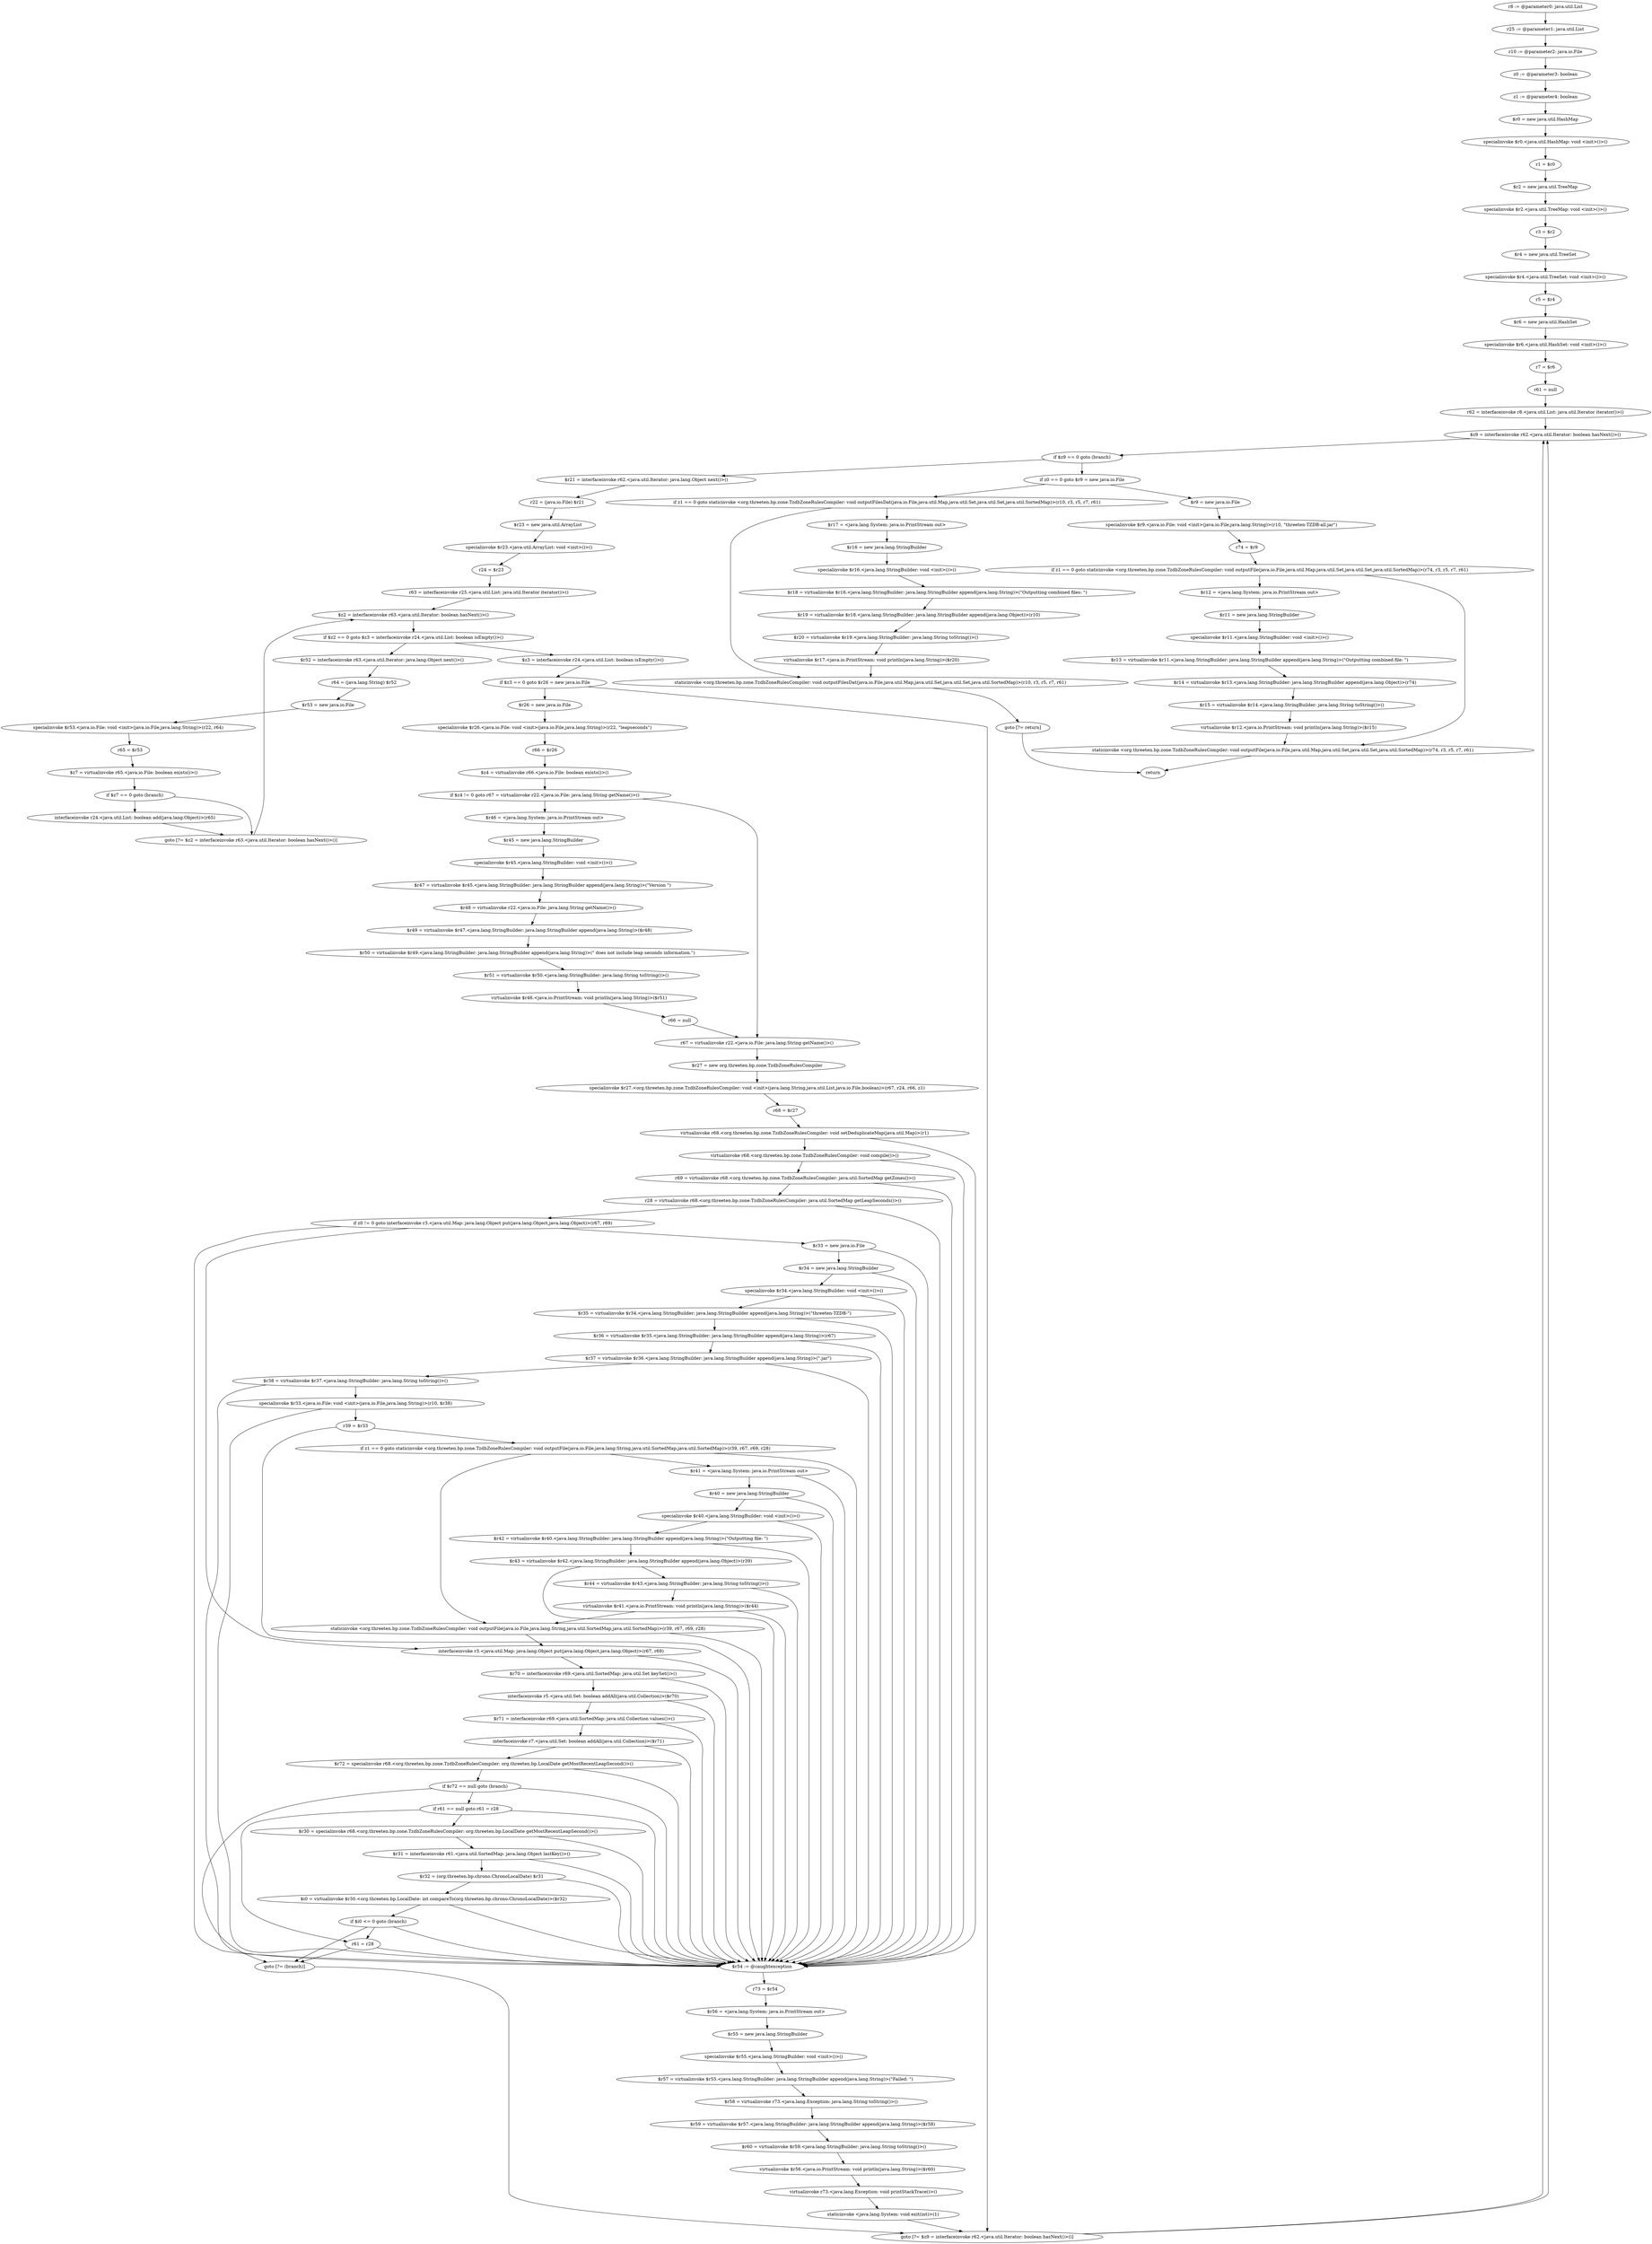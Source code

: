 digraph "unitGraph" {
    "r8 := @parameter0: java.util.List"
    "r25 := @parameter1: java.util.List"
    "r10 := @parameter2: java.io.File"
    "z0 := @parameter3: boolean"
    "z1 := @parameter4: boolean"
    "$r0 = new java.util.HashMap"
    "specialinvoke $r0.<java.util.HashMap: void <init>()>()"
    "r1 = $r0"
    "$r2 = new java.util.TreeMap"
    "specialinvoke $r2.<java.util.TreeMap: void <init>()>()"
    "r3 = $r2"
    "$r4 = new java.util.TreeSet"
    "specialinvoke $r4.<java.util.TreeSet: void <init>()>()"
    "r5 = $r4"
    "$r6 = new java.util.HashSet"
    "specialinvoke $r6.<java.util.HashSet: void <init>()>()"
    "r7 = $r6"
    "r61 = null"
    "r62 = interfaceinvoke r8.<java.util.List: java.util.Iterator iterator()>()"
    "$z9 = interfaceinvoke r62.<java.util.Iterator: boolean hasNext()>()"
    "if $z9 == 0 goto (branch)"
    "$r21 = interfaceinvoke r62.<java.util.Iterator: java.lang.Object next()>()"
    "r22 = (java.io.File) $r21"
    "$r23 = new java.util.ArrayList"
    "specialinvoke $r23.<java.util.ArrayList: void <init>()>()"
    "r24 = $r23"
    "r63 = interfaceinvoke r25.<java.util.List: java.util.Iterator iterator()>()"
    "$z2 = interfaceinvoke r63.<java.util.Iterator: boolean hasNext()>()"
    "if $z2 == 0 goto $z3 = interfaceinvoke r24.<java.util.List: boolean isEmpty()>()"
    "$r52 = interfaceinvoke r63.<java.util.Iterator: java.lang.Object next()>()"
    "r64 = (java.lang.String) $r52"
    "$r53 = new java.io.File"
    "specialinvoke $r53.<java.io.File: void <init>(java.io.File,java.lang.String)>(r22, r64)"
    "r65 = $r53"
    "$z7 = virtualinvoke r65.<java.io.File: boolean exists()>()"
    "if $z7 == 0 goto (branch)"
    "interfaceinvoke r24.<java.util.List: boolean add(java.lang.Object)>(r65)"
    "goto [?= $z2 = interfaceinvoke r63.<java.util.Iterator: boolean hasNext()>()]"
    "$z3 = interfaceinvoke r24.<java.util.List: boolean isEmpty()>()"
    "if $z3 == 0 goto $r26 = new java.io.File"
    "goto [?= $z9 = interfaceinvoke r62.<java.util.Iterator: boolean hasNext()>()]"
    "$r26 = new java.io.File"
    "specialinvoke $r26.<java.io.File: void <init>(java.io.File,java.lang.String)>(r22, \"leapseconds\")"
    "r66 = $r26"
    "$z4 = virtualinvoke r66.<java.io.File: boolean exists()>()"
    "if $z4 != 0 goto r67 = virtualinvoke r22.<java.io.File: java.lang.String getName()>()"
    "$r46 = <java.lang.System: java.io.PrintStream out>"
    "$r45 = new java.lang.StringBuilder"
    "specialinvoke $r45.<java.lang.StringBuilder: void <init>()>()"
    "$r47 = virtualinvoke $r45.<java.lang.StringBuilder: java.lang.StringBuilder append(java.lang.String)>(\"Version \")"
    "$r48 = virtualinvoke r22.<java.io.File: java.lang.String getName()>()"
    "$r49 = virtualinvoke $r47.<java.lang.StringBuilder: java.lang.StringBuilder append(java.lang.String)>($r48)"
    "$r50 = virtualinvoke $r49.<java.lang.StringBuilder: java.lang.StringBuilder append(java.lang.String)>(\" does not include leap seconds information.\")"
    "$r51 = virtualinvoke $r50.<java.lang.StringBuilder: java.lang.String toString()>()"
    "virtualinvoke $r46.<java.io.PrintStream: void println(java.lang.String)>($r51)"
    "r66 = null"
    "r67 = virtualinvoke r22.<java.io.File: java.lang.String getName()>()"
    "$r27 = new org.threeten.bp.zone.TzdbZoneRulesCompiler"
    "specialinvoke $r27.<org.threeten.bp.zone.TzdbZoneRulesCompiler: void <init>(java.lang.String,java.util.List,java.io.File,boolean)>(r67, r24, r66, z1)"
    "r68 = $r27"
    "virtualinvoke r68.<org.threeten.bp.zone.TzdbZoneRulesCompiler: void setDeduplicateMap(java.util.Map)>(r1)"
    "virtualinvoke r68.<org.threeten.bp.zone.TzdbZoneRulesCompiler: void compile()>()"
    "r69 = virtualinvoke r68.<org.threeten.bp.zone.TzdbZoneRulesCompiler: java.util.SortedMap getZones()>()"
    "r28 = virtualinvoke r68.<org.threeten.bp.zone.TzdbZoneRulesCompiler: java.util.SortedMap getLeapSeconds()>()"
    "if z0 != 0 goto interfaceinvoke r3.<java.util.Map: java.lang.Object put(java.lang.Object,java.lang.Object)>(r67, r69)"
    "$r33 = new java.io.File"
    "$r34 = new java.lang.StringBuilder"
    "specialinvoke $r34.<java.lang.StringBuilder: void <init>()>()"
    "$r35 = virtualinvoke $r34.<java.lang.StringBuilder: java.lang.StringBuilder append(java.lang.String)>(\"threeten-TZDB-\")"
    "$r36 = virtualinvoke $r35.<java.lang.StringBuilder: java.lang.StringBuilder append(java.lang.String)>(r67)"
    "$r37 = virtualinvoke $r36.<java.lang.StringBuilder: java.lang.StringBuilder append(java.lang.String)>(\".jar\")"
    "$r38 = virtualinvoke $r37.<java.lang.StringBuilder: java.lang.String toString()>()"
    "specialinvoke $r33.<java.io.File: void <init>(java.io.File,java.lang.String)>(r10, $r38)"
    "r39 = $r33"
    "if z1 == 0 goto staticinvoke <org.threeten.bp.zone.TzdbZoneRulesCompiler: void outputFile(java.io.File,java.lang.String,java.util.SortedMap,java.util.SortedMap)>(r39, r67, r69, r28)"
    "$r41 = <java.lang.System: java.io.PrintStream out>"
    "$r40 = new java.lang.StringBuilder"
    "specialinvoke $r40.<java.lang.StringBuilder: void <init>()>()"
    "$r42 = virtualinvoke $r40.<java.lang.StringBuilder: java.lang.StringBuilder append(java.lang.String)>(\"Outputting file: \")"
    "$r43 = virtualinvoke $r42.<java.lang.StringBuilder: java.lang.StringBuilder append(java.lang.Object)>(r39)"
    "$r44 = virtualinvoke $r43.<java.lang.StringBuilder: java.lang.String toString()>()"
    "virtualinvoke $r41.<java.io.PrintStream: void println(java.lang.String)>($r44)"
    "staticinvoke <org.threeten.bp.zone.TzdbZoneRulesCompiler: void outputFile(java.io.File,java.lang.String,java.util.SortedMap,java.util.SortedMap)>(r39, r67, r69, r28)"
    "interfaceinvoke r3.<java.util.Map: java.lang.Object put(java.lang.Object,java.lang.Object)>(r67, r69)"
    "$r70 = interfaceinvoke r69.<java.util.SortedMap: java.util.Set keySet()>()"
    "interfaceinvoke r5.<java.util.Set: boolean addAll(java.util.Collection)>($r70)"
    "$r71 = interfaceinvoke r69.<java.util.SortedMap: java.util.Collection values()>()"
    "interfaceinvoke r7.<java.util.Set: boolean addAll(java.util.Collection)>($r71)"
    "$r72 = specialinvoke r68.<org.threeten.bp.zone.TzdbZoneRulesCompiler: org.threeten.bp.LocalDate getMostRecentLeapSecond()>()"
    "if $r72 == null goto (branch)"
    "if r61 == null goto r61 = r28"
    "$r30 = specialinvoke r68.<org.threeten.bp.zone.TzdbZoneRulesCompiler: org.threeten.bp.LocalDate getMostRecentLeapSecond()>()"
    "$r31 = interfaceinvoke r61.<java.util.SortedMap: java.lang.Object lastKey()>()"
    "$r32 = (org.threeten.bp.chrono.ChronoLocalDate) $r31"
    "$i0 = virtualinvoke $r30.<org.threeten.bp.LocalDate: int compareTo(org.threeten.bp.chrono.ChronoLocalDate)>($r32)"
    "if $i0 <= 0 goto (branch)"
    "r61 = r28"
    "goto [?= (branch)]"
    "$r54 := @caughtexception"
    "r73 = $r54"
    "$r56 = <java.lang.System: java.io.PrintStream out>"
    "$r55 = new java.lang.StringBuilder"
    "specialinvoke $r55.<java.lang.StringBuilder: void <init>()>()"
    "$r57 = virtualinvoke $r55.<java.lang.StringBuilder: java.lang.StringBuilder append(java.lang.String)>(\"Failed: \")"
    "$r58 = virtualinvoke r73.<java.lang.Exception: java.lang.String toString()>()"
    "$r59 = virtualinvoke $r57.<java.lang.StringBuilder: java.lang.StringBuilder append(java.lang.String)>($r58)"
    "$r60 = virtualinvoke $r59.<java.lang.StringBuilder: java.lang.String toString()>()"
    "virtualinvoke $r56.<java.io.PrintStream: void println(java.lang.String)>($r60)"
    "virtualinvoke r73.<java.lang.Exception: void printStackTrace()>()"
    "staticinvoke <java.lang.System: void exit(int)>(1)"
    "if z0 == 0 goto $r9 = new java.io.File"
    "if z1 == 0 goto staticinvoke <org.threeten.bp.zone.TzdbZoneRulesCompiler: void outputFilesDat(java.io.File,java.util.Map,java.util.Set,java.util.Set,java.util.SortedMap)>(r10, r3, r5, r7, r61)"
    "$r17 = <java.lang.System: java.io.PrintStream out>"
    "$r16 = new java.lang.StringBuilder"
    "specialinvoke $r16.<java.lang.StringBuilder: void <init>()>()"
    "$r18 = virtualinvoke $r16.<java.lang.StringBuilder: java.lang.StringBuilder append(java.lang.String)>(\"Outputting combined files: \")"
    "$r19 = virtualinvoke $r18.<java.lang.StringBuilder: java.lang.StringBuilder append(java.lang.Object)>(r10)"
    "$r20 = virtualinvoke $r19.<java.lang.StringBuilder: java.lang.String toString()>()"
    "virtualinvoke $r17.<java.io.PrintStream: void println(java.lang.String)>($r20)"
    "staticinvoke <org.threeten.bp.zone.TzdbZoneRulesCompiler: void outputFilesDat(java.io.File,java.util.Map,java.util.Set,java.util.Set,java.util.SortedMap)>(r10, r3, r5, r7, r61)"
    "goto [?= return]"
    "$r9 = new java.io.File"
    "specialinvoke $r9.<java.io.File: void <init>(java.io.File,java.lang.String)>(r10, \"threeten-TZDB-all.jar\")"
    "r74 = $r9"
    "if z1 == 0 goto staticinvoke <org.threeten.bp.zone.TzdbZoneRulesCompiler: void outputFile(java.io.File,java.util.Map,java.util.Set,java.util.Set,java.util.SortedMap)>(r74, r3, r5, r7, r61)"
    "$r12 = <java.lang.System: java.io.PrintStream out>"
    "$r11 = new java.lang.StringBuilder"
    "specialinvoke $r11.<java.lang.StringBuilder: void <init>()>()"
    "$r13 = virtualinvoke $r11.<java.lang.StringBuilder: java.lang.StringBuilder append(java.lang.String)>(\"Outputting combined file: \")"
    "$r14 = virtualinvoke $r13.<java.lang.StringBuilder: java.lang.StringBuilder append(java.lang.Object)>(r74)"
    "$r15 = virtualinvoke $r14.<java.lang.StringBuilder: java.lang.String toString()>()"
    "virtualinvoke $r12.<java.io.PrintStream: void println(java.lang.String)>($r15)"
    "staticinvoke <org.threeten.bp.zone.TzdbZoneRulesCompiler: void outputFile(java.io.File,java.util.Map,java.util.Set,java.util.Set,java.util.SortedMap)>(r74, r3, r5, r7, r61)"
    "return"
    "r8 := @parameter0: java.util.List"->"r25 := @parameter1: java.util.List";
    "r25 := @parameter1: java.util.List"->"r10 := @parameter2: java.io.File";
    "r10 := @parameter2: java.io.File"->"z0 := @parameter3: boolean";
    "z0 := @parameter3: boolean"->"z1 := @parameter4: boolean";
    "z1 := @parameter4: boolean"->"$r0 = new java.util.HashMap";
    "$r0 = new java.util.HashMap"->"specialinvoke $r0.<java.util.HashMap: void <init>()>()";
    "specialinvoke $r0.<java.util.HashMap: void <init>()>()"->"r1 = $r0";
    "r1 = $r0"->"$r2 = new java.util.TreeMap";
    "$r2 = new java.util.TreeMap"->"specialinvoke $r2.<java.util.TreeMap: void <init>()>()";
    "specialinvoke $r2.<java.util.TreeMap: void <init>()>()"->"r3 = $r2";
    "r3 = $r2"->"$r4 = new java.util.TreeSet";
    "$r4 = new java.util.TreeSet"->"specialinvoke $r4.<java.util.TreeSet: void <init>()>()";
    "specialinvoke $r4.<java.util.TreeSet: void <init>()>()"->"r5 = $r4";
    "r5 = $r4"->"$r6 = new java.util.HashSet";
    "$r6 = new java.util.HashSet"->"specialinvoke $r6.<java.util.HashSet: void <init>()>()";
    "specialinvoke $r6.<java.util.HashSet: void <init>()>()"->"r7 = $r6";
    "r7 = $r6"->"r61 = null";
    "r61 = null"->"r62 = interfaceinvoke r8.<java.util.List: java.util.Iterator iterator()>()";
    "r62 = interfaceinvoke r8.<java.util.List: java.util.Iterator iterator()>()"->"$z9 = interfaceinvoke r62.<java.util.Iterator: boolean hasNext()>()";
    "$z9 = interfaceinvoke r62.<java.util.Iterator: boolean hasNext()>()"->"if $z9 == 0 goto (branch)";
    "if $z9 == 0 goto (branch)"->"$r21 = interfaceinvoke r62.<java.util.Iterator: java.lang.Object next()>()";
    "if $z9 == 0 goto (branch)"->"if z0 == 0 goto $r9 = new java.io.File";
    "$r21 = interfaceinvoke r62.<java.util.Iterator: java.lang.Object next()>()"->"r22 = (java.io.File) $r21";
    "r22 = (java.io.File) $r21"->"$r23 = new java.util.ArrayList";
    "$r23 = new java.util.ArrayList"->"specialinvoke $r23.<java.util.ArrayList: void <init>()>()";
    "specialinvoke $r23.<java.util.ArrayList: void <init>()>()"->"r24 = $r23";
    "r24 = $r23"->"r63 = interfaceinvoke r25.<java.util.List: java.util.Iterator iterator()>()";
    "r63 = interfaceinvoke r25.<java.util.List: java.util.Iterator iterator()>()"->"$z2 = interfaceinvoke r63.<java.util.Iterator: boolean hasNext()>()";
    "$z2 = interfaceinvoke r63.<java.util.Iterator: boolean hasNext()>()"->"if $z2 == 0 goto $z3 = interfaceinvoke r24.<java.util.List: boolean isEmpty()>()";
    "if $z2 == 0 goto $z3 = interfaceinvoke r24.<java.util.List: boolean isEmpty()>()"->"$r52 = interfaceinvoke r63.<java.util.Iterator: java.lang.Object next()>()";
    "if $z2 == 0 goto $z3 = interfaceinvoke r24.<java.util.List: boolean isEmpty()>()"->"$z3 = interfaceinvoke r24.<java.util.List: boolean isEmpty()>()";
    "$r52 = interfaceinvoke r63.<java.util.Iterator: java.lang.Object next()>()"->"r64 = (java.lang.String) $r52";
    "r64 = (java.lang.String) $r52"->"$r53 = new java.io.File";
    "$r53 = new java.io.File"->"specialinvoke $r53.<java.io.File: void <init>(java.io.File,java.lang.String)>(r22, r64)";
    "specialinvoke $r53.<java.io.File: void <init>(java.io.File,java.lang.String)>(r22, r64)"->"r65 = $r53";
    "r65 = $r53"->"$z7 = virtualinvoke r65.<java.io.File: boolean exists()>()";
    "$z7 = virtualinvoke r65.<java.io.File: boolean exists()>()"->"if $z7 == 0 goto (branch)";
    "if $z7 == 0 goto (branch)"->"interfaceinvoke r24.<java.util.List: boolean add(java.lang.Object)>(r65)";
    "if $z7 == 0 goto (branch)"->"goto [?= $z2 = interfaceinvoke r63.<java.util.Iterator: boolean hasNext()>()]";
    "interfaceinvoke r24.<java.util.List: boolean add(java.lang.Object)>(r65)"->"goto [?= $z2 = interfaceinvoke r63.<java.util.Iterator: boolean hasNext()>()]";
    "goto [?= $z2 = interfaceinvoke r63.<java.util.Iterator: boolean hasNext()>()]"->"$z2 = interfaceinvoke r63.<java.util.Iterator: boolean hasNext()>()";
    "$z3 = interfaceinvoke r24.<java.util.List: boolean isEmpty()>()"->"if $z3 == 0 goto $r26 = new java.io.File";
    "if $z3 == 0 goto $r26 = new java.io.File"->"goto [?= $z9 = interfaceinvoke r62.<java.util.Iterator: boolean hasNext()>()]";
    "if $z3 == 0 goto $r26 = new java.io.File"->"$r26 = new java.io.File";
    "goto [?= $z9 = interfaceinvoke r62.<java.util.Iterator: boolean hasNext()>()]"->"$z9 = interfaceinvoke r62.<java.util.Iterator: boolean hasNext()>()";
    "$r26 = new java.io.File"->"specialinvoke $r26.<java.io.File: void <init>(java.io.File,java.lang.String)>(r22, \"leapseconds\")";
    "specialinvoke $r26.<java.io.File: void <init>(java.io.File,java.lang.String)>(r22, \"leapseconds\")"->"r66 = $r26";
    "r66 = $r26"->"$z4 = virtualinvoke r66.<java.io.File: boolean exists()>()";
    "$z4 = virtualinvoke r66.<java.io.File: boolean exists()>()"->"if $z4 != 0 goto r67 = virtualinvoke r22.<java.io.File: java.lang.String getName()>()";
    "if $z4 != 0 goto r67 = virtualinvoke r22.<java.io.File: java.lang.String getName()>()"->"$r46 = <java.lang.System: java.io.PrintStream out>";
    "if $z4 != 0 goto r67 = virtualinvoke r22.<java.io.File: java.lang.String getName()>()"->"r67 = virtualinvoke r22.<java.io.File: java.lang.String getName()>()";
    "$r46 = <java.lang.System: java.io.PrintStream out>"->"$r45 = new java.lang.StringBuilder";
    "$r45 = new java.lang.StringBuilder"->"specialinvoke $r45.<java.lang.StringBuilder: void <init>()>()";
    "specialinvoke $r45.<java.lang.StringBuilder: void <init>()>()"->"$r47 = virtualinvoke $r45.<java.lang.StringBuilder: java.lang.StringBuilder append(java.lang.String)>(\"Version \")";
    "$r47 = virtualinvoke $r45.<java.lang.StringBuilder: java.lang.StringBuilder append(java.lang.String)>(\"Version \")"->"$r48 = virtualinvoke r22.<java.io.File: java.lang.String getName()>()";
    "$r48 = virtualinvoke r22.<java.io.File: java.lang.String getName()>()"->"$r49 = virtualinvoke $r47.<java.lang.StringBuilder: java.lang.StringBuilder append(java.lang.String)>($r48)";
    "$r49 = virtualinvoke $r47.<java.lang.StringBuilder: java.lang.StringBuilder append(java.lang.String)>($r48)"->"$r50 = virtualinvoke $r49.<java.lang.StringBuilder: java.lang.StringBuilder append(java.lang.String)>(\" does not include leap seconds information.\")";
    "$r50 = virtualinvoke $r49.<java.lang.StringBuilder: java.lang.StringBuilder append(java.lang.String)>(\" does not include leap seconds information.\")"->"$r51 = virtualinvoke $r50.<java.lang.StringBuilder: java.lang.String toString()>()";
    "$r51 = virtualinvoke $r50.<java.lang.StringBuilder: java.lang.String toString()>()"->"virtualinvoke $r46.<java.io.PrintStream: void println(java.lang.String)>($r51)";
    "virtualinvoke $r46.<java.io.PrintStream: void println(java.lang.String)>($r51)"->"r66 = null";
    "r66 = null"->"r67 = virtualinvoke r22.<java.io.File: java.lang.String getName()>()";
    "r67 = virtualinvoke r22.<java.io.File: java.lang.String getName()>()"->"$r27 = new org.threeten.bp.zone.TzdbZoneRulesCompiler";
    "$r27 = new org.threeten.bp.zone.TzdbZoneRulesCompiler"->"specialinvoke $r27.<org.threeten.bp.zone.TzdbZoneRulesCompiler: void <init>(java.lang.String,java.util.List,java.io.File,boolean)>(r67, r24, r66, z1)";
    "specialinvoke $r27.<org.threeten.bp.zone.TzdbZoneRulesCompiler: void <init>(java.lang.String,java.util.List,java.io.File,boolean)>(r67, r24, r66, z1)"->"r68 = $r27";
    "r68 = $r27"->"virtualinvoke r68.<org.threeten.bp.zone.TzdbZoneRulesCompiler: void setDeduplicateMap(java.util.Map)>(r1)";
    "virtualinvoke r68.<org.threeten.bp.zone.TzdbZoneRulesCompiler: void setDeduplicateMap(java.util.Map)>(r1)"->"virtualinvoke r68.<org.threeten.bp.zone.TzdbZoneRulesCompiler: void compile()>()";
    "virtualinvoke r68.<org.threeten.bp.zone.TzdbZoneRulesCompiler: void setDeduplicateMap(java.util.Map)>(r1)"->"$r54 := @caughtexception";
    "virtualinvoke r68.<org.threeten.bp.zone.TzdbZoneRulesCompiler: void compile()>()"->"r69 = virtualinvoke r68.<org.threeten.bp.zone.TzdbZoneRulesCompiler: java.util.SortedMap getZones()>()";
    "virtualinvoke r68.<org.threeten.bp.zone.TzdbZoneRulesCompiler: void compile()>()"->"$r54 := @caughtexception";
    "r69 = virtualinvoke r68.<org.threeten.bp.zone.TzdbZoneRulesCompiler: java.util.SortedMap getZones()>()"->"r28 = virtualinvoke r68.<org.threeten.bp.zone.TzdbZoneRulesCompiler: java.util.SortedMap getLeapSeconds()>()";
    "r69 = virtualinvoke r68.<org.threeten.bp.zone.TzdbZoneRulesCompiler: java.util.SortedMap getZones()>()"->"$r54 := @caughtexception";
    "r28 = virtualinvoke r68.<org.threeten.bp.zone.TzdbZoneRulesCompiler: java.util.SortedMap getLeapSeconds()>()"->"if z0 != 0 goto interfaceinvoke r3.<java.util.Map: java.lang.Object put(java.lang.Object,java.lang.Object)>(r67, r69)";
    "r28 = virtualinvoke r68.<org.threeten.bp.zone.TzdbZoneRulesCompiler: java.util.SortedMap getLeapSeconds()>()"->"$r54 := @caughtexception";
    "if z0 != 0 goto interfaceinvoke r3.<java.util.Map: java.lang.Object put(java.lang.Object,java.lang.Object)>(r67, r69)"->"$r33 = new java.io.File";
    "if z0 != 0 goto interfaceinvoke r3.<java.util.Map: java.lang.Object put(java.lang.Object,java.lang.Object)>(r67, r69)"->"interfaceinvoke r3.<java.util.Map: java.lang.Object put(java.lang.Object,java.lang.Object)>(r67, r69)";
    "if z0 != 0 goto interfaceinvoke r3.<java.util.Map: java.lang.Object put(java.lang.Object,java.lang.Object)>(r67, r69)"->"$r54 := @caughtexception";
    "$r33 = new java.io.File"->"$r34 = new java.lang.StringBuilder";
    "$r33 = new java.io.File"->"$r54 := @caughtexception";
    "$r34 = new java.lang.StringBuilder"->"specialinvoke $r34.<java.lang.StringBuilder: void <init>()>()";
    "$r34 = new java.lang.StringBuilder"->"$r54 := @caughtexception";
    "specialinvoke $r34.<java.lang.StringBuilder: void <init>()>()"->"$r35 = virtualinvoke $r34.<java.lang.StringBuilder: java.lang.StringBuilder append(java.lang.String)>(\"threeten-TZDB-\")";
    "specialinvoke $r34.<java.lang.StringBuilder: void <init>()>()"->"$r54 := @caughtexception";
    "$r35 = virtualinvoke $r34.<java.lang.StringBuilder: java.lang.StringBuilder append(java.lang.String)>(\"threeten-TZDB-\")"->"$r36 = virtualinvoke $r35.<java.lang.StringBuilder: java.lang.StringBuilder append(java.lang.String)>(r67)";
    "$r35 = virtualinvoke $r34.<java.lang.StringBuilder: java.lang.StringBuilder append(java.lang.String)>(\"threeten-TZDB-\")"->"$r54 := @caughtexception";
    "$r36 = virtualinvoke $r35.<java.lang.StringBuilder: java.lang.StringBuilder append(java.lang.String)>(r67)"->"$r37 = virtualinvoke $r36.<java.lang.StringBuilder: java.lang.StringBuilder append(java.lang.String)>(\".jar\")";
    "$r36 = virtualinvoke $r35.<java.lang.StringBuilder: java.lang.StringBuilder append(java.lang.String)>(r67)"->"$r54 := @caughtexception";
    "$r37 = virtualinvoke $r36.<java.lang.StringBuilder: java.lang.StringBuilder append(java.lang.String)>(\".jar\")"->"$r38 = virtualinvoke $r37.<java.lang.StringBuilder: java.lang.String toString()>()";
    "$r37 = virtualinvoke $r36.<java.lang.StringBuilder: java.lang.StringBuilder append(java.lang.String)>(\".jar\")"->"$r54 := @caughtexception";
    "$r38 = virtualinvoke $r37.<java.lang.StringBuilder: java.lang.String toString()>()"->"specialinvoke $r33.<java.io.File: void <init>(java.io.File,java.lang.String)>(r10, $r38)";
    "$r38 = virtualinvoke $r37.<java.lang.StringBuilder: java.lang.String toString()>()"->"$r54 := @caughtexception";
    "specialinvoke $r33.<java.io.File: void <init>(java.io.File,java.lang.String)>(r10, $r38)"->"r39 = $r33";
    "specialinvoke $r33.<java.io.File: void <init>(java.io.File,java.lang.String)>(r10, $r38)"->"$r54 := @caughtexception";
    "r39 = $r33"->"if z1 == 0 goto staticinvoke <org.threeten.bp.zone.TzdbZoneRulesCompiler: void outputFile(java.io.File,java.lang.String,java.util.SortedMap,java.util.SortedMap)>(r39, r67, r69, r28)";
    "r39 = $r33"->"$r54 := @caughtexception";
    "if z1 == 0 goto staticinvoke <org.threeten.bp.zone.TzdbZoneRulesCompiler: void outputFile(java.io.File,java.lang.String,java.util.SortedMap,java.util.SortedMap)>(r39, r67, r69, r28)"->"$r41 = <java.lang.System: java.io.PrintStream out>";
    "if z1 == 0 goto staticinvoke <org.threeten.bp.zone.TzdbZoneRulesCompiler: void outputFile(java.io.File,java.lang.String,java.util.SortedMap,java.util.SortedMap)>(r39, r67, r69, r28)"->"staticinvoke <org.threeten.bp.zone.TzdbZoneRulesCompiler: void outputFile(java.io.File,java.lang.String,java.util.SortedMap,java.util.SortedMap)>(r39, r67, r69, r28)";
    "if z1 == 0 goto staticinvoke <org.threeten.bp.zone.TzdbZoneRulesCompiler: void outputFile(java.io.File,java.lang.String,java.util.SortedMap,java.util.SortedMap)>(r39, r67, r69, r28)"->"$r54 := @caughtexception";
    "$r41 = <java.lang.System: java.io.PrintStream out>"->"$r40 = new java.lang.StringBuilder";
    "$r41 = <java.lang.System: java.io.PrintStream out>"->"$r54 := @caughtexception";
    "$r40 = new java.lang.StringBuilder"->"specialinvoke $r40.<java.lang.StringBuilder: void <init>()>()";
    "$r40 = new java.lang.StringBuilder"->"$r54 := @caughtexception";
    "specialinvoke $r40.<java.lang.StringBuilder: void <init>()>()"->"$r42 = virtualinvoke $r40.<java.lang.StringBuilder: java.lang.StringBuilder append(java.lang.String)>(\"Outputting file: \")";
    "specialinvoke $r40.<java.lang.StringBuilder: void <init>()>()"->"$r54 := @caughtexception";
    "$r42 = virtualinvoke $r40.<java.lang.StringBuilder: java.lang.StringBuilder append(java.lang.String)>(\"Outputting file: \")"->"$r43 = virtualinvoke $r42.<java.lang.StringBuilder: java.lang.StringBuilder append(java.lang.Object)>(r39)";
    "$r42 = virtualinvoke $r40.<java.lang.StringBuilder: java.lang.StringBuilder append(java.lang.String)>(\"Outputting file: \")"->"$r54 := @caughtexception";
    "$r43 = virtualinvoke $r42.<java.lang.StringBuilder: java.lang.StringBuilder append(java.lang.Object)>(r39)"->"$r44 = virtualinvoke $r43.<java.lang.StringBuilder: java.lang.String toString()>()";
    "$r43 = virtualinvoke $r42.<java.lang.StringBuilder: java.lang.StringBuilder append(java.lang.Object)>(r39)"->"$r54 := @caughtexception";
    "$r44 = virtualinvoke $r43.<java.lang.StringBuilder: java.lang.String toString()>()"->"virtualinvoke $r41.<java.io.PrintStream: void println(java.lang.String)>($r44)";
    "$r44 = virtualinvoke $r43.<java.lang.StringBuilder: java.lang.String toString()>()"->"$r54 := @caughtexception";
    "virtualinvoke $r41.<java.io.PrintStream: void println(java.lang.String)>($r44)"->"staticinvoke <org.threeten.bp.zone.TzdbZoneRulesCompiler: void outputFile(java.io.File,java.lang.String,java.util.SortedMap,java.util.SortedMap)>(r39, r67, r69, r28)";
    "virtualinvoke $r41.<java.io.PrintStream: void println(java.lang.String)>($r44)"->"$r54 := @caughtexception";
    "staticinvoke <org.threeten.bp.zone.TzdbZoneRulesCompiler: void outputFile(java.io.File,java.lang.String,java.util.SortedMap,java.util.SortedMap)>(r39, r67, r69, r28)"->"interfaceinvoke r3.<java.util.Map: java.lang.Object put(java.lang.Object,java.lang.Object)>(r67, r69)";
    "staticinvoke <org.threeten.bp.zone.TzdbZoneRulesCompiler: void outputFile(java.io.File,java.lang.String,java.util.SortedMap,java.util.SortedMap)>(r39, r67, r69, r28)"->"$r54 := @caughtexception";
    "interfaceinvoke r3.<java.util.Map: java.lang.Object put(java.lang.Object,java.lang.Object)>(r67, r69)"->"$r70 = interfaceinvoke r69.<java.util.SortedMap: java.util.Set keySet()>()";
    "interfaceinvoke r3.<java.util.Map: java.lang.Object put(java.lang.Object,java.lang.Object)>(r67, r69)"->"$r54 := @caughtexception";
    "$r70 = interfaceinvoke r69.<java.util.SortedMap: java.util.Set keySet()>()"->"interfaceinvoke r5.<java.util.Set: boolean addAll(java.util.Collection)>($r70)";
    "$r70 = interfaceinvoke r69.<java.util.SortedMap: java.util.Set keySet()>()"->"$r54 := @caughtexception";
    "interfaceinvoke r5.<java.util.Set: boolean addAll(java.util.Collection)>($r70)"->"$r71 = interfaceinvoke r69.<java.util.SortedMap: java.util.Collection values()>()";
    "interfaceinvoke r5.<java.util.Set: boolean addAll(java.util.Collection)>($r70)"->"$r54 := @caughtexception";
    "$r71 = interfaceinvoke r69.<java.util.SortedMap: java.util.Collection values()>()"->"interfaceinvoke r7.<java.util.Set: boolean addAll(java.util.Collection)>($r71)";
    "$r71 = interfaceinvoke r69.<java.util.SortedMap: java.util.Collection values()>()"->"$r54 := @caughtexception";
    "interfaceinvoke r7.<java.util.Set: boolean addAll(java.util.Collection)>($r71)"->"$r72 = specialinvoke r68.<org.threeten.bp.zone.TzdbZoneRulesCompiler: org.threeten.bp.LocalDate getMostRecentLeapSecond()>()";
    "interfaceinvoke r7.<java.util.Set: boolean addAll(java.util.Collection)>($r71)"->"$r54 := @caughtexception";
    "$r72 = specialinvoke r68.<org.threeten.bp.zone.TzdbZoneRulesCompiler: org.threeten.bp.LocalDate getMostRecentLeapSecond()>()"->"if $r72 == null goto (branch)";
    "$r72 = specialinvoke r68.<org.threeten.bp.zone.TzdbZoneRulesCompiler: org.threeten.bp.LocalDate getMostRecentLeapSecond()>()"->"$r54 := @caughtexception";
    "if $r72 == null goto (branch)"->"if r61 == null goto r61 = r28";
    "if $r72 == null goto (branch)"->"goto [?= (branch)]";
    "if $r72 == null goto (branch)"->"$r54 := @caughtexception";
    "if r61 == null goto r61 = r28"->"$r30 = specialinvoke r68.<org.threeten.bp.zone.TzdbZoneRulesCompiler: org.threeten.bp.LocalDate getMostRecentLeapSecond()>()";
    "if r61 == null goto r61 = r28"->"r61 = r28";
    "if r61 == null goto r61 = r28"->"$r54 := @caughtexception";
    "$r30 = specialinvoke r68.<org.threeten.bp.zone.TzdbZoneRulesCompiler: org.threeten.bp.LocalDate getMostRecentLeapSecond()>()"->"$r31 = interfaceinvoke r61.<java.util.SortedMap: java.lang.Object lastKey()>()";
    "$r30 = specialinvoke r68.<org.threeten.bp.zone.TzdbZoneRulesCompiler: org.threeten.bp.LocalDate getMostRecentLeapSecond()>()"->"$r54 := @caughtexception";
    "$r31 = interfaceinvoke r61.<java.util.SortedMap: java.lang.Object lastKey()>()"->"$r32 = (org.threeten.bp.chrono.ChronoLocalDate) $r31";
    "$r31 = interfaceinvoke r61.<java.util.SortedMap: java.lang.Object lastKey()>()"->"$r54 := @caughtexception";
    "$r32 = (org.threeten.bp.chrono.ChronoLocalDate) $r31"->"$i0 = virtualinvoke $r30.<org.threeten.bp.LocalDate: int compareTo(org.threeten.bp.chrono.ChronoLocalDate)>($r32)";
    "$r32 = (org.threeten.bp.chrono.ChronoLocalDate) $r31"->"$r54 := @caughtexception";
    "$i0 = virtualinvoke $r30.<org.threeten.bp.LocalDate: int compareTo(org.threeten.bp.chrono.ChronoLocalDate)>($r32)"->"if $i0 <= 0 goto (branch)";
    "$i0 = virtualinvoke $r30.<org.threeten.bp.LocalDate: int compareTo(org.threeten.bp.chrono.ChronoLocalDate)>($r32)"->"$r54 := @caughtexception";
    "if $i0 <= 0 goto (branch)"->"r61 = r28";
    "if $i0 <= 0 goto (branch)"->"goto [?= (branch)]";
    "if $i0 <= 0 goto (branch)"->"$r54 := @caughtexception";
    "r61 = r28"->"goto [?= (branch)]";
    "r61 = r28"->"$r54 := @caughtexception";
    "goto [?= (branch)]"->"goto [?= $z9 = interfaceinvoke r62.<java.util.Iterator: boolean hasNext()>()]";
    "$r54 := @caughtexception"->"r73 = $r54";
    "r73 = $r54"->"$r56 = <java.lang.System: java.io.PrintStream out>";
    "$r56 = <java.lang.System: java.io.PrintStream out>"->"$r55 = new java.lang.StringBuilder";
    "$r55 = new java.lang.StringBuilder"->"specialinvoke $r55.<java.lang.StringBuilder: void <init>()>()";
    "specialinvoke $r55.<java.lang.StringBuilder: void <init>()>()"->"$r57 = virtualinvoke $r55.<java.lang.StringBuilder: java.lang.StringBuilder append(java.lang.String)>(\"Failed: \")";
    "$r57 = virtualinvoke $r55.<java.lang.StringBuilder: java.lang.StringBuilder append(java.lang.String)>(\"Failed: \")"->"$r58 = virtualinvoke r73.<java.lang.Exception: java.lang.String toString()>()";
    "$r58 = virtualinvoke r73.<java.lang.Exception: java.lang.String toString()>()"->"$r59 = virtualinvoke $r57.<java.lang.StringBuilder: java.lang.StringBuilder append(java.lang.String)>($r58)";
    "$r59 = virtualinvoke $r57.<java.lang.StringBuilder: java.lang.StringBuilder append(java.lang.String)>($r58)"->"$r60 = virtualinvoke $r59.<java.lang.StringBuilder: java.lang.String toString()>()";
    "$r60 = virtualinvoke $r59.<java.lang.StringBuilder: java.lang.String toString()>()"->"virtualinvoke $r56.<java.io.PrintStream: void println(java.lang.String)>($r60)";
    "virtualinvoke $r56.<java.io.PrintStream: void println(java.lang.String)>($r60)"->"virtualinvoke r73.<java.lang.Exception: void printStackTrace()>()";
    "virtualinvoke r73.<java.lang.Exception: void printStackTrace()>()"->"staticinvoke <java.lang.System: void exit(int)>(1)";
    "staticinvoke <java.lang.System: void exit(int)>(1)"->"goto [?= $z9 = interfaceinvoke r62.<java.util.Iterator: boolean hasNext()>()]";
    "goto [?= $z9 = interfaceinvoke r62.<java.util.Iterator: boolean hasNext()>()]"->"$z9 = interfaceinvoke r62.<java.util.Iterator: boolean hasNext()>()";
    "if z0 == 0 goto $r9 = new java.io.File"->"if z1 == 0 goto staticinvoke <org.threeten.bp.zone.TzdbZoneRulesCompiler: void outputFilesDat(java.io.File,java.util.Map,java.util.Set,java.util.Set,java.util.SortedMap)>(r10, r3, r5, r7, r61)";
    "if z0 == 0 goto $r9 = new java.io.File"->"$r9 = new java.io.File";
    "if z1 == 0 goto staticinvoke <org.threeten.bp.zone.TzdbZoneRulesCompiler: void outputFilesDat(java.io.File,java.util.Map,java.util.Set,java.util.Set,java.util.SortedMap)>(r10, r3, r5, r7, r61)"->"$r17 = <java.lang.System: java.io.PrintStream out>";
    "if z1 == 0 goto staticinvoke <org.threeten.bp.zone.TzdbZoneRulesCompiler: void outputFilesDat(java.io.File,java.util.Map,java.util.Set,java.util.Set,java.util.SortedMap)>(r10, r3, r5, r7, r61)"->"staticinvoke <org.threeten.bp.zone.TzdbZoneRulesCompiler: void outputFilesDat(java.io.File,java.util.Map,java.util.Set,java.util.Set,java.util.SortedMap)>(r10, r3, r5, r7, r61)";
    "$r17 = <java.lang.System: java.io.PrintStream out>"->"$r16 = new java.lang.StringBuilder";
    "$r16 = new java.lang.StringBuilder"->"specialinvoke $r16.<java.lang.StringBuilder: void <init>()>()";
    "specialinvoke $r16.<java.lang.StringBuilder: void <init>()>()"->"$r18 = virtualinvoke $r16.<java.lang.StringBuilder: java.lang.StringBuilder append(java.lang.String)>(\"Outputting combined files: \")";
    "$r18 = virtualinvoke $r16.<java.lang.StringBuilder: java.lang.StringBuilder append(java.lang.String)>(\"Outputting combined files: \")"->"$r19 = virtualinvoke $r18.<java.lang.StringBuilder: java.lang.StringBuilder append(java.lang.Object)>(r10)";
    "$r19 = virtualinvoke $r18.<java.lang.StringBuilder: java.lang.StringBuilder append(java.lang.Object)>(r10)"->"$r20 = virtualinvoke $r19.<java.lang.StringBuilder: java.lang.String toString()>()";
    "$r20 = virtualinvoke $r19.<java.lang.StringBuilder: java.lang.String toString()>()"->"virtualinvoke $r17.<java.io.PrintStream: void println(java.lang.String)>($r20)";
    "virtualinvoke $r17.<java.io.PrintStream: void println(java.lang.String)>($r20)"->"staticinvoke <org.threeten.bp.zone.TzdbZoneRulesCompiler: void outputFilesDat(java.io.File,java.util.Map,java.util.Set,java.util.Set,java.util.SortedMap)>(r10, r3, r5, r7, r61)";
    "staticinvoke <org.threeten.bp.zone.TzdbZoneRulesCompiler: void outputFilesDat(java.io.File,java.util.Map,java.util.Set,java.util.Set,java.util.SortedMap)>(r10, r3, r5, r7, r61)"->"goto [?= return]";
    "goto [?= return]"->"return";
    "$r9 = new java.io.File"->"specialinvoke $r9.<java.io.File: void <init>(java.io.File,java.lang.String)>(r10, \"threeten-TZDB-all.jar\")";
    "specialinvoke $r9.<java.io.File: void <init>(java.io.File,java.lang.String)>(r10, \"threeten-TZDB-all.jar\")"->"r74 = $r9";
    "r74 = $r9"->"if z1 == 0 goto staticinvoke <org.threeten.bp.zone.TzdbZoneRulesCompiler: void outputFile(java.io.File,java.util.Map,java.util.Set,java.util.Set,java.util.SortedMap)>(r74, r3, r5, r7, r61)";
    "if z1 == 0 goto staticinvoke <org.threeten.bp.zone.TzdbZoneRulesCompiler: void outputFile(java.io.File,java.util.Map,java.util.Set,java.util.Set,java.util.SortedMap)>(r74, r3, r5, r7, r61)"->"$r12 = <java.lang.System: java.io.PrintStream out>";
    "if z1 == 0 goto staticinvoke <org.threeten.bp.zone.TzdbZoneRulesCompiler: void outputFile(java.io.File,java.util.Map,java.util.Set,java.util.Set,java.util.SortedMap)>(r74, r3, r5, r7, r61)"->"staticinvoke <org.threeten.bp.zone.TzdbZoneRulesCompiler: void outputFile(java.io.File,java.util.Map,java.util.Set,java.util.Set,java.util.SortedMap)>(r74, r3, r5, r7, r61)";
    "$r12 = <java.lang.System: java.io.PrintStream out>"->"$r11 = new java.lang.StringBuilder";
    "$r11 = new java.lang.StringBuilder"->"specialinvoke $r11.<java.lang.StringBuilder: void <init>()>()";
    "specialinvoke $r11.<java.lang.StringBuilder: void <init>()>()"->"$r13 = virtualinvoke $r11.<java.lang.StringBuilder: java.lang.StringBuilder append(java.lang.String)>(\"Outputting combined file: \")";
    "$r13 = virtualinvoke $r11.<java.lang.StringBuilder: java.lang.StringBuilder append(java.lang.String)>(\"Outputting combined file: \")"->"$r14 = virtualinvoke $r13.<java.lang.StringBuilder: java.lang.StringBuilder append(java.lang.Object)>(r74)";
    "$r14 = virtualinvoke $r13.<java.lang.StringBuilder: java.lang.StringBuilder append(java.lang.Object)>(r74)"->"$r15 = virtualinvoke $r14.<java.lang.StringBuilder: java.lang.String toString()>()";
    "$r15 = virtualinvoke $r14.<java.lang.StringBuilder: java.lang.String toString()>()"->"virtualinvoke $r12.<java.io.PrintStream: void println(java.lang.String)>($r15)";
    "virtualinvoke $r12.<java.io.PrintStream: void println(java.lang.String)>($r15)"->"staticinvoke <org.threeten.bp.zone.TzdbZoneRulesCompiler: void outputFile(java.io.File,java.util.Map,java.util.Set,java.util.Set,java.util.SortedMap)>(r74, r3, r5, r7, r61)";
    "staticinvoke <org.threeten.bp.zone.TzdbZoneRulesCompiler: void outputFile(java.io.File,java.util.Map,java.util.Set,java.util.Set,java.util.SortedMap)>(r74, r3, r5, r7, r61)"->"return";
}
